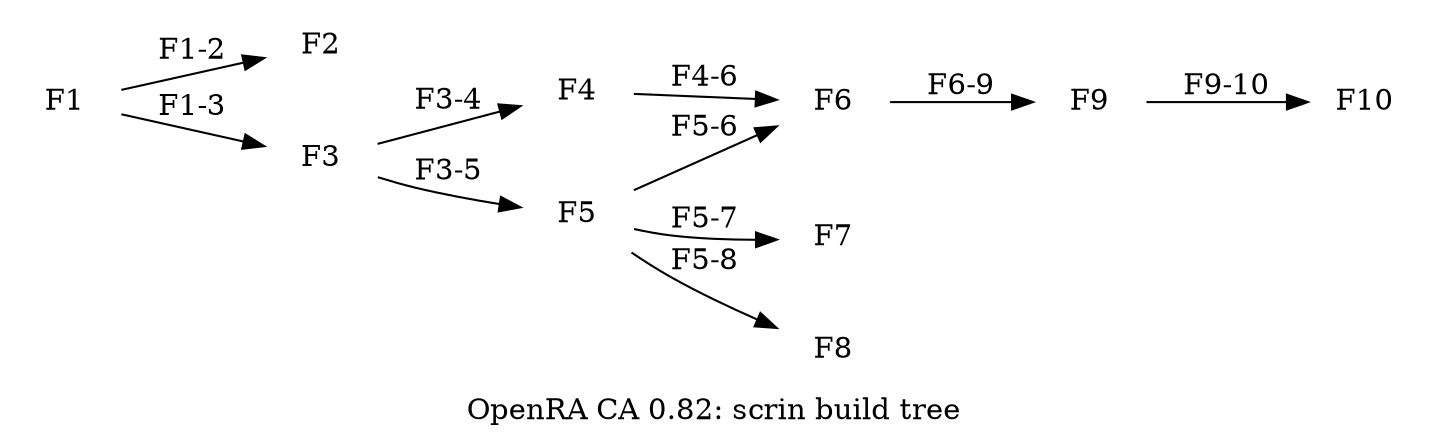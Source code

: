 digraph OpenRA
{label="OpenRA CA 0.82: scrin build tree"
  rankdir=LR
  //build
  ///power
  build_F1[label="F1", color="white", shape="rect", image="tabs4keyb_scrin_build_F1.png"]
  ///finance
  build_F2[label="F2", color="white", shape="rect", image="tabs4keyb_scrin_build_F2.png"]
  ///walk
  build_F3[label="F3", color="white", shape="rect", image="tabs4keyb_scrin_build_F3.png"]
  ///vehicle
  build_F4[label="F4", color="white", shape="rect", image="tabs4keyb_scrin_build_F4.png"]
  ///radar
  build_F5[label="F5", color="white", shape="rect", image="tabs4keyb_scrin_build_F5.png"]
  ///power+
  build_F6[label="F6", color="white", shape="rect", image="tabs4keyb_scrin_build_F6.png"]
  ///repair
  build_F7[label="F7", color="white", shape="rect", image="tabs4keyb_scrin_build_F7.png"]
  ///air
  build_F8[label="F8", color="white", shape="rect", image="tabs4keyb_scrin_build_F8.png"]
  ///tech
  build_F9[label="F9", color="white", shape="rect", image="tabs4keyb_scrin_build_F9.png"]
  ///tech+
  build_F10[label="F10", color="white", shape="rect", image="tabs4keyb_scrin_build_F10.png"]

/*
  //cluster TODO
  subgraph cluster_todo
  {label="cluster" color="gray";
    todo[label="cluster node"]
  }//cluster_todo
*/

  //links
  build_F1 -> build_F2[label="F1-2"];
  build_F1 -> build_F3[label="F1-3"];
  build_F3 -> build_F4[label="F3-4"];
  build_F3 -> build_F5[label="F3-5"];
  build_F4 -> build_F6[label="F4-6"];
  build_F5 -> build_F6[label="F5-6"];
  build_F5 -> build_F7[label="F5-7"];
  build_F5 -> build_F8[label="F5-8"];
  build_F6 -> build_F9[label="F6-9"];
  build_F9 -> build_F10[label="F9-10"];
}//digraph
